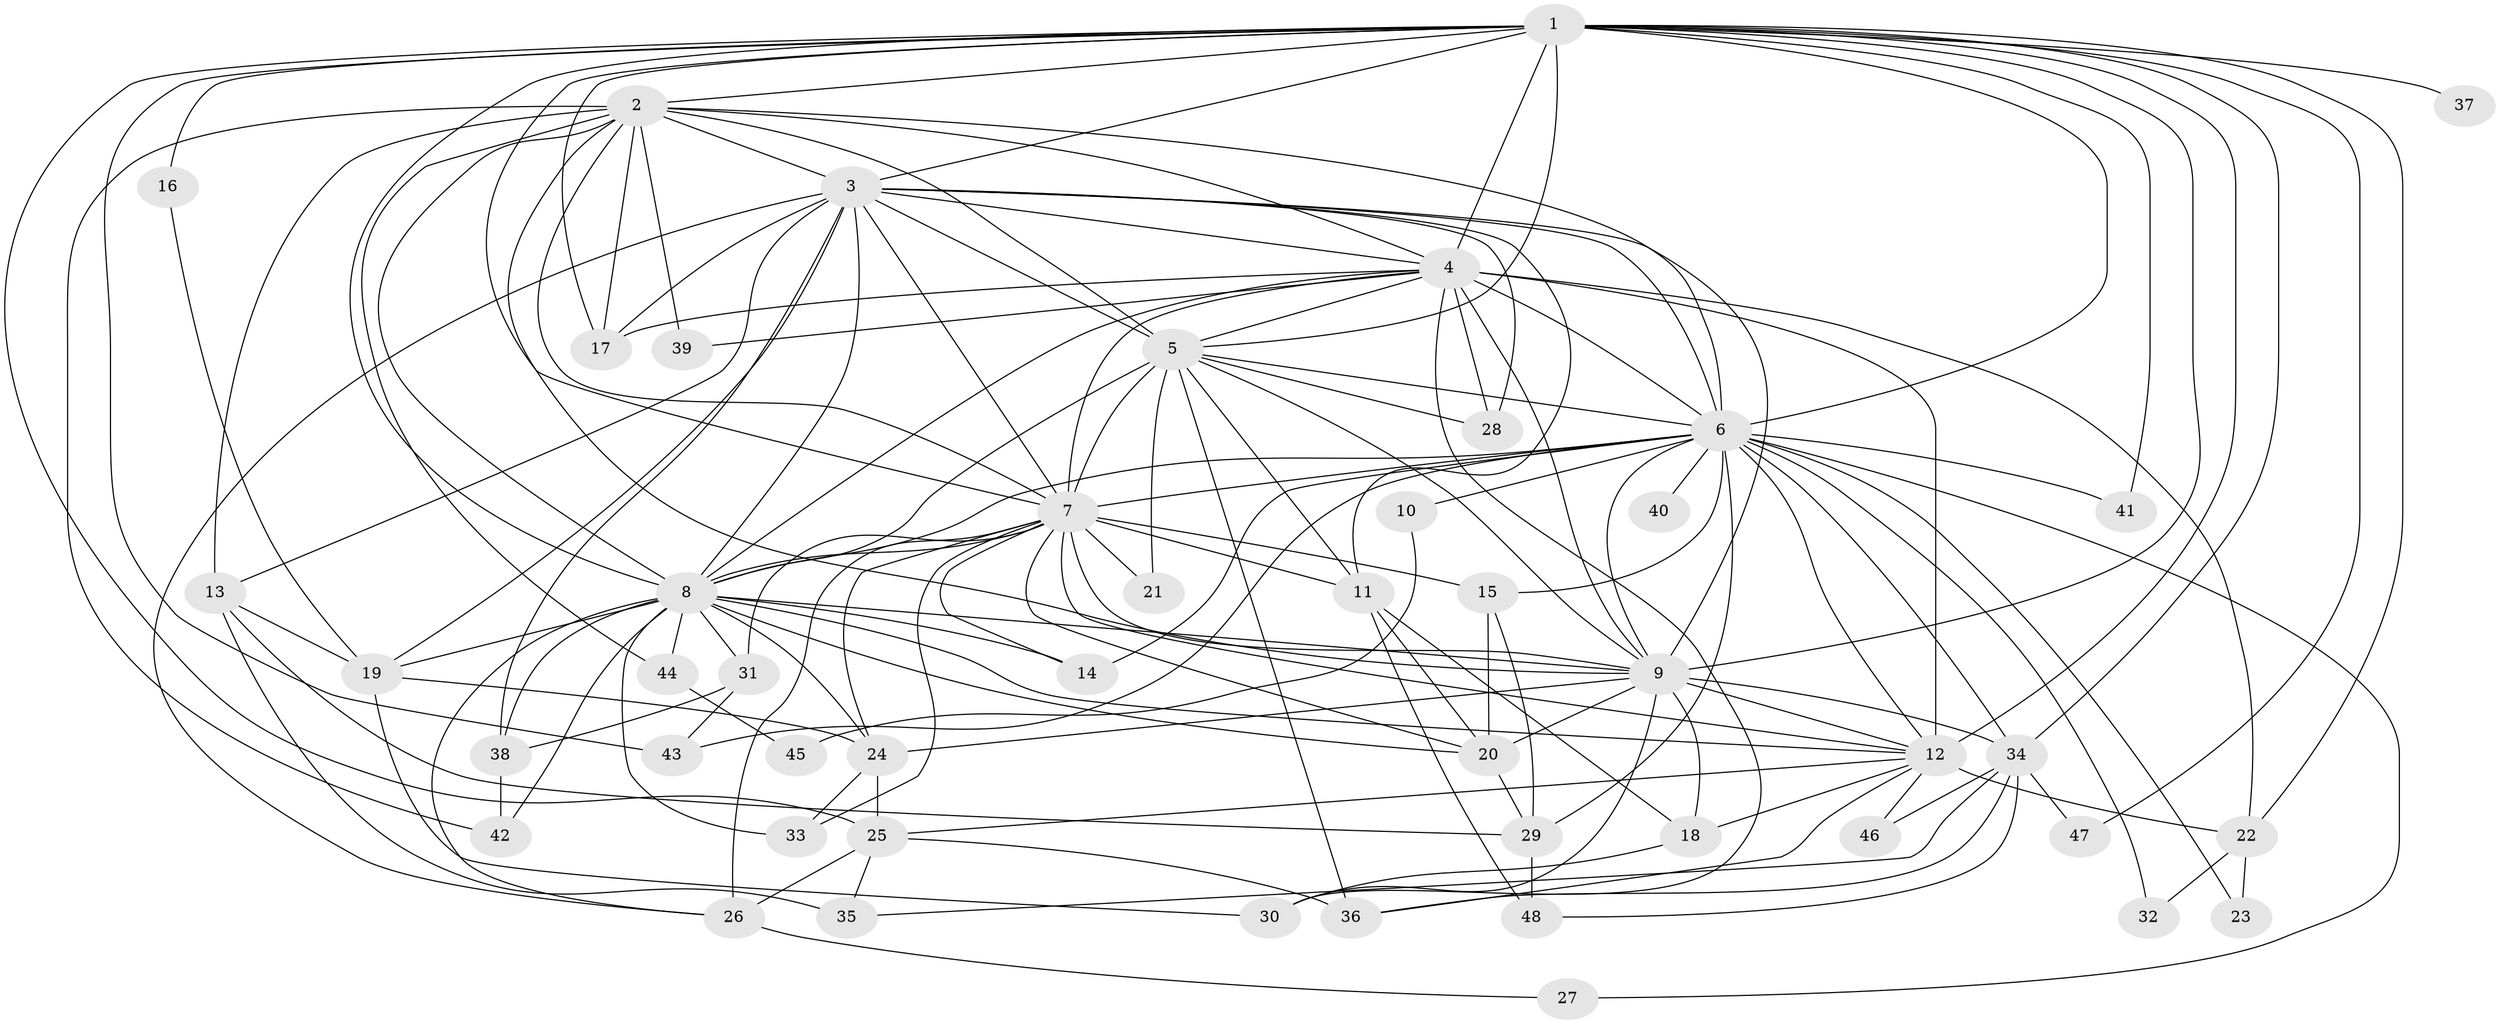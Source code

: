 // original degree distribution, {25: 0.008403361344537815, 17: 0.008403361344537815, 26: 0.008403361344537815, 32: 0.008403361344537815, 20: 0.01680672268907563, 27: 0.008403361344537815, 21: 0.01680672268907563, 23: 0.008403361344537815, 3: 0.23529411764705882, 5: 0.04201680672268908, 7: 0.008403361344537815, 2: 0.5378151260504201, 4: 0.06722689075630252, 6: 0.025210084033613446}
// Generated by graph-tools (version 1.1) at 2025/49/03/04/25 22:49:49]
// undirected, 48 vertices, 144 edges
graph export_dot {
  node [color=gray90,style=filled];
  1;
  2;
  3;
  4;
  5;
  6;
  7;
  8;
  9;
  10;
  11;
  12;
  13;
  14;
  15;
  16;
  17;
  18;
  19;
  20;
  21;
  22;
  23;
  24;
  25;
  26;
  27;
  28;
  29;
  30;
  31;
  32;
  33;
  34;
  35;
  36;
  37;
  38;
  39;
  40;
  41;
  42;
  43;
  44;
  45;
  46;
  47;
  48;
  1 -- 2 [weight=1.0];
  1 -- 3 [weight=1.0];
  1 -- 4 [weight=1.0];
  1 -- 5 [weight=2.0];
  1 -- 6 [weight=1.0];
  1 -- 7 [weight=1.0];
  1 -- 8 [weight=2.0];
  1 -- 9 [weight=1.0];
  1 -- 12 [weight=2.0];
  1 -- 16 [weight=1.0];
  1 -- 17 [weight=1.0];
  1 -- 22 [weight=1.0];
  1 -- 25 [weight=2.0];
  1 -- 34 [weight=1.0];
  1 -- 37 [weight=1.0];
  1 -- 41 [weight=2.0];
  1 -- 43 [weight=1.0];
  1 -- 47 [weight=1.0];
  2 -- 3 [weight=1.0];
  2 -- 4 [weight=1.0];
  2 -- 5 [weight=3.0];
  2 -- 6 [weight=1.0];
  2 -- 7 [weight=1.0];
  2 -- 8 [weight=3.0];
  2 -- 9 [weight=1.0];
  2 -- 13 [weight=1.0];
  2 -- 17 [weight=1.0];
  2 -- 39 [weight=2.0];
  2 -- 42 [weight=1.0];
  2 -- 44 [weight=1.0];
  3 -- 4 [weight=1.0];
  3 -- 5 [weight=1.0];
  3 -- 6 [weight=1.0];
  3 -- 7 [weight=1.0];
  3 -- 8 [weight=3.0];
  3 -- 9 [weight=2.0];
  3 -- 11 [weight=2.0];
  3 -- 13 [weight=2.0];
  3 -- 17 [weight=1.0];
  3 -- 19 [weight=6.0];
  3 -- 26 [weight=1.0];
  3 -- 28 [weight=1.0];
  3 -- 38 [weight=2.0];
  4 -- 5 [weight=1.0];
  4 -- 6 [weight=1.0];
  4 -- 7 [weight=2.0];
  4 -- 8 [weight=2.0];
  4 -- 9 [weight=1.0];
  4 -- 12 [weight=14.0];
  4 -- 17 [weight=1.0];
  4 -- 22 [weight=1.0];
  4 -- 28 [weight=1.0];
  4 -- 30 [weight=1.0];
  4 -- 39 [weight=1.0];
  5 -- 6 [weight=2.0];
  5 -- 7 [weight=1.0];
  5 -- 8 [weight=2.0];
  5 -- 9 [weight=1.0];
  5 -- 11 [weight=1.0];
  5 -- 21 [weight=2.0];
  5 -- 28 [weight=1.0];
  5 -- 36 [weight=3.0];
  6 -- 7 [weight=1.0];
  6 -- 8 [weight=2.0];
  6 -- 9 [weight=1.0];
  6 -- 10 [weight=1.0];
  6 -- 12 [weight=3.0];
  6 -- 14 [weight=1.0];
  6 -- 15 [weight=1.0];
  6 -- 23 [weight=1.0];
  6 -- 27 [weight=1.0];
  6 -- 29 [weight=2.0];
  6 -- 32 [weight=1.0];
  6 -- 34 [weight=1.0];
  6 -- 40 [weight=1.0];
  6 -- 41 [weight=1.0];
  6 -- 43 [weight=1.0];
  7 -- 8 [weight=2.0];
  7 -- 9 [weight=2.0];
  7 -- 11 [weight=1.0];
  7 -- 12 [weight=1.0];
  7 -- 14 [weight=1.0];
  7 -- 15 [weight=1.0];
  7 -- 20 [weight=1.0];
  7 -- 21 [weight=1.0];
  7 -- 24 [weight=1.0];
  7 -- 26 [weight=1.0];
  7 -- 31 [weight=1.0];
  7 -- 33 [weight=1.0];
  8 -- 9 [weight=2.0];
  8 -- 12 [weight=2.0];
  8 -- 14 [weight=2.0];
  8 -- 19 [weight=3.0];
  8 -- 20 [weight=1.0];
  8 -- 24 [weight=4.0];
  8 -- 26 [weight=1.0];
  8 -- 31 [weight=1.0];
  8 -- 33 [weight=1.0];
  8 -- 38 [weight=2.0];
  8 -- 42 [weight=1.0];
  8 -- 44 [weight=1.0];
  9 -- 12 [weight=1.0];
  9 -- 18 [weight=1.0];
  9 -- 20 [weight=5.0];
  9 -- 24 [weight=1.0];
  9 -- 30 [weight=1.0];
  9 -- 34 [weight=1.0];
  10 -- 45 [weight=1.0];
  11 -- 18 [weight=1.0];
  11 -- 20 [weight=1.0];
  11 -- 48 [weight=1.0];
  12 -- 18 [weight=1.0];
  12 -- 22 [weight=1.0];
  12 -- 25 [weight=2.0];
  12 -- 36 [weight=1.0];
  12 -- 46 [weight=1.0];
  13 -- 19 [weight=1.0];
  13 -- 29 [weight=1.0];
  13 -- 35 [weight=2.0];
  15 -- 20 [weight=1.0];
  15 -- 29 [weight=1.0];
  16 -- 19 [weight=1.0];
  18 -- 30 [weight=1.0];
  19 -- 24 [weight=1.0];
  19 -- 30 [weight=1.0];
  20 -- 29 [weight=1.0];
  22 -- 23 [weight=1.0];
  22 -- 32 [weight=1.0];
  24 -- 25 [weight=1.0];
  24 -- 33 [weight=1.0];
  25 -- 26 [weight=1.0];
  25 -- 35 [weight=1.0];
  25 -- 36 [weight=1.0];
  26 -- 27 [weight=1.0];
  29 -- 48 [weight=1.0];
  31 -- 38 [weight=1.0];
  31 -- 43 [weight=1.0];
  34 -- 35 [weight=1.0];
  34 -- 36 [weight=1.0];
  34 -- 46 [weight=1.0];
  34 -- 47 [weight=1.0];
  34 -- 48 [weight=1.0];
  38 -- 42 [weight=1.0];
  44 -- 45 [weight=1.0];
}

